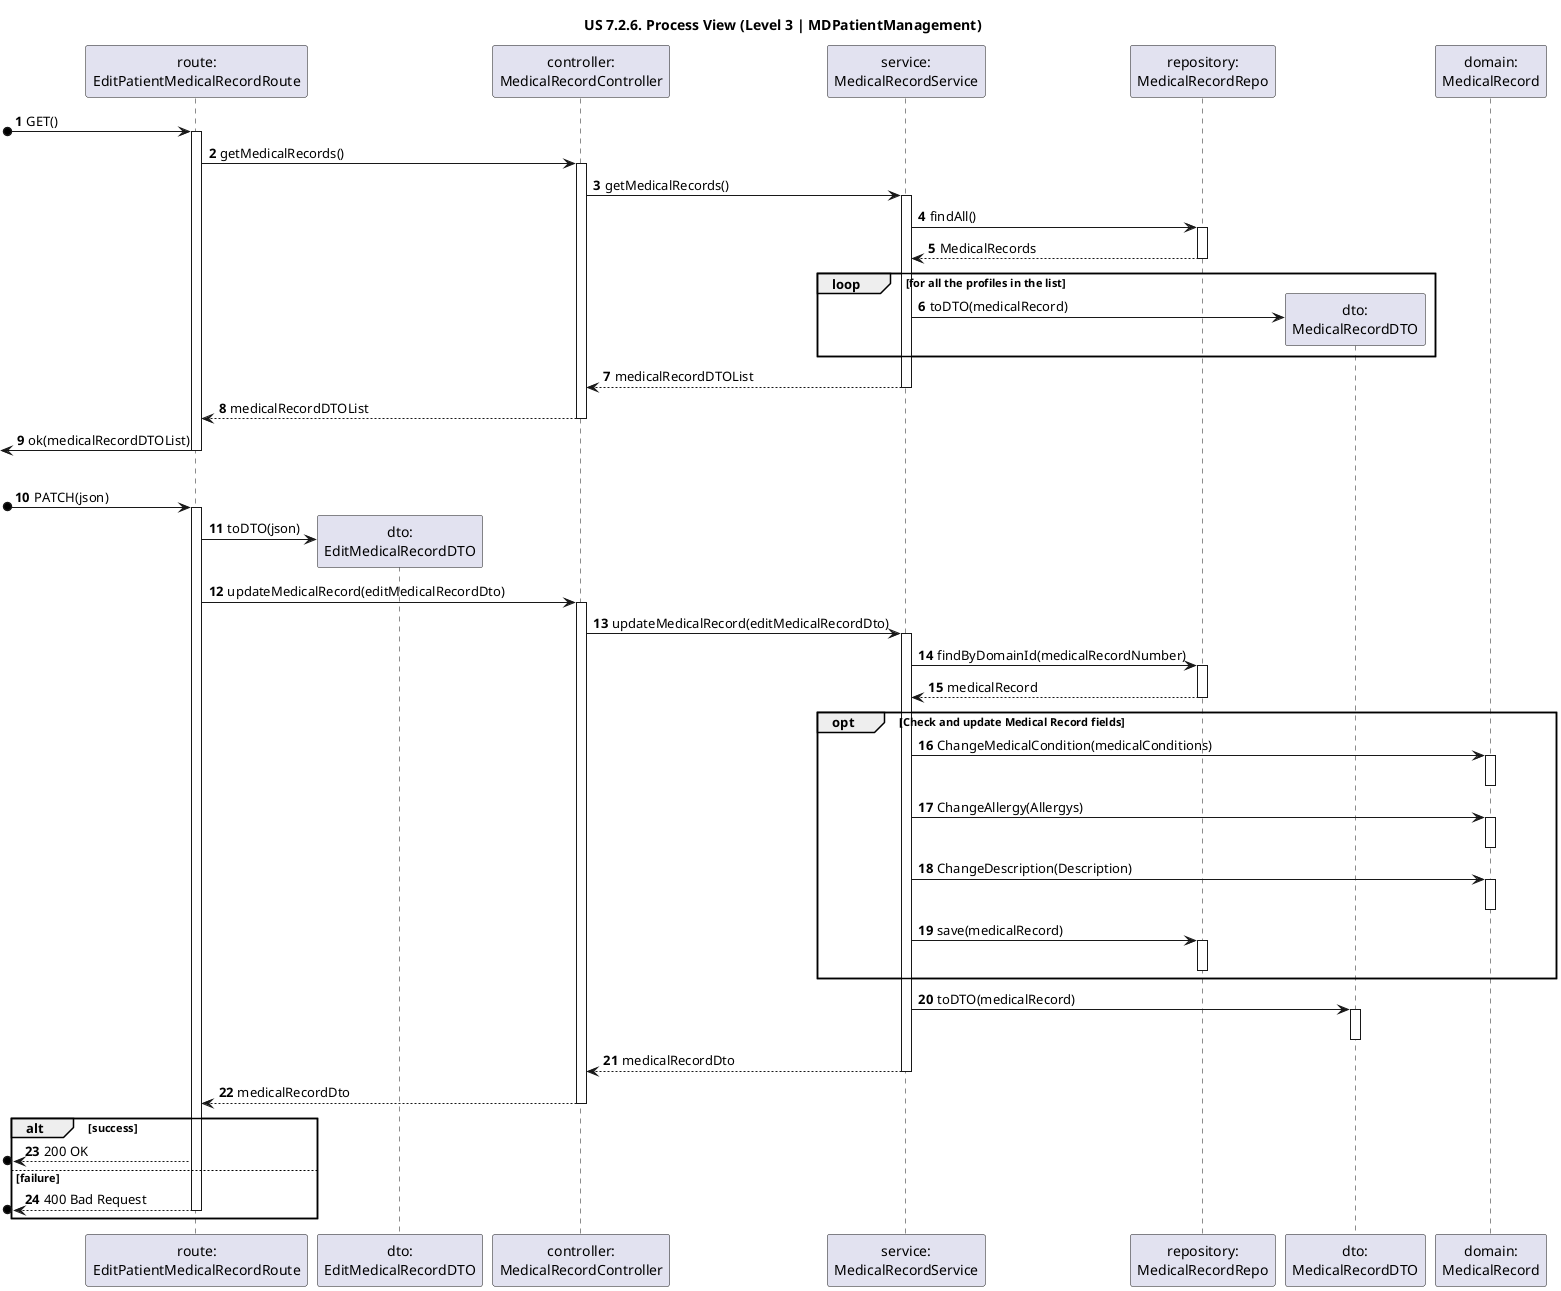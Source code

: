 @startuml
'https://plantuml.com/sequence-diagram

title "US 7.2.6. Process View (Level 3 | MDPatientManagement)"

autonumber

participant "route:\nEditPatientMedicalRecordRoute" as ROUTE
participant "dto:\nEditMedicalRecordDTO" as UpdateDTO
participant "controller:\nMedicalRecordController" as CTRL

participant "service:\nMedicalRecordService" as MEDSER
participant "repository:\nMedicalRecordRepo" as MEDREPO
participant "dto:\nMedicalRecordDTO" as MEDDTO
participant "domain:\nMedicalRecord" as MEDREC


[o-> ROUTE : GET()
activate ROUTE

ROUTE -> CTRL : getMedicalRecords()
activate CTRL

CTRL -> MEDSER : getMedicalRecords()
activate MEDSER

MEDSER -> MEDREPO : findAll()
activate MEDREPO

MEDREPO --> MEDSER : MedicalRecords
deactivate MEDREPO

loop for all the profiles in the list
MEDSER -> MEDDTO ** : toDTO(medicalRecord)


end loop

MEDSER --> CTRL : medicalRecordDTOList
deactivate MEDSER

CTRL --> ROUTE : medicalRecordDTOList
deactivate CTRL

<- ROUTE : ok(medicalRecordDTOList)
deactivate ROUTE

|||

[o-> ROUTE : PATCH(json)
activate ROUTE

ROUTE -> UpdateDTO ** : toDTO(json)


ROUTE -> CTRL : updateMedicalRecord(editMedicalRecordDto)
activate CTRL

CTRL -> MEDSER : updateMedicalRecord(editMedicalRecordDto)
activate MEDSER

MEDSER -> MEDREPO : findByDomainId(medicalRecordNumber)
activate MEDREPO

MEDREPO --> MEDSER : medicalRecord
deactivate MEDREPO

opt Check and update Medical Record fields
MEDSER -> MEDREC : ChangeMedicalCondition(medicalConditions)
activate MEDREC
deactivate MEDREC

MEDSER -> MEDREC : ChangeAllergy(Allergys)
activate MEDREC
deactivate MEDREC

MEDSER -> MEDREC : ChangeDescription(Description)
activate MEDREC
deactivate MEDREC

MEDSER -> MEDREPO : save(medicalRecord)
activate MEDREPO
deactivate MEDREPO

end opt

MEDSER -> MEDDTO : toDTO(medicalRecord)
activate MEDDTO
deactivate MEDDTO


MEDSER --> CTRL : medicalRecordDto
deactivate MEDSER


CTRL --> ROUTE : medicalRecordDto
deactivate CTRL

alt success
[o<-- ROUTE : 200 OK

else failure

[o<-- ROUTE : 400 Bad Request
deactivate ROUTE
end alt

@enduml